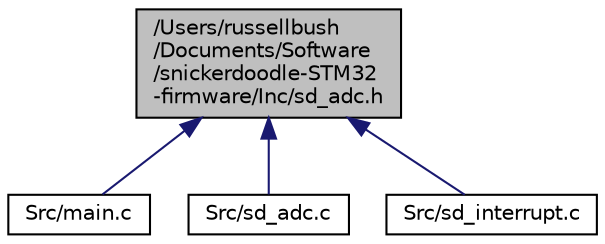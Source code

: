 digraph "/Users/russellbush/Documents/Software/snickerdoodle-STM32-firmware/Inc/sd_adc.h"
{
  edge [fontname="Helvetica",fontsize="10",labelfontname="Helvetica",labelfontsize="10"];
  node [fontname="Helvetica",fontsize="10",shape=record];
  Node1 [label="/Users/russellbush\l/Documents/Software\l/snickerdoodle-STM32\l-firmware/Inc/sd_adc.h",height=0.2,width=0.4,color="black", fillcolor="grey75", style="filled", fontcolor="black"];
  Node1 -> Node2 [dir="back",color="midnightblue",fontsize="10",style="solid",fontname="Helvetica"];
  Node2 [label="Src/main.c",height=0.2,width=0.4,color="black", fillcolor="white", style="filled",URL="$main_8c.html",tooltip="Platform Controller Main Program Body  FreeBSD. "];
  Node1 -> Node3 [dir="back",color="midnightblue",fontsize="10",style="solid",fontname="Helvetica"];
  Node3 [label="Src/sd_adc.c",height=0.2,width=0.4,color="black", fillcolor="white", style="filled",URL="$sd__adc_8c.html",tooltip="Analog to Digital Conversion  FreeBSD. "];
  Node1 -> Node4 [dir="back",color="midnightblue",fontsize="10",style="solid",fontname="Helvetica"];
  Node4 [label="Src/sd_interrupt.c",height=0.2,width=0.4,color="black", fillcolor="white", style="filled",URL="$sd__interrupt_8c.html",tooltip="Interrupt Handlers  FreeBSD. "];
}
